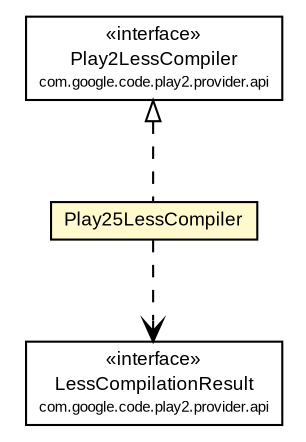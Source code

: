 #!/usr/local/bin/dot
#
# Class diagram 
# Generated by UMLGraph version R5_6-24-gf6e263 (http://www.umlgraph.org/)
#

digraph G {
	edge [fontname="arial",fontsize=10,labelfontname="arial",labelfontsize=10];
	node [fontname="arial",fontsize=10,shape=plaintext];
	nodesep=0.25;
	ranksep=0.5;
	// com.google.code.play2.provider.play25.Play25LessCompiler
	c356 [label=<<table title="com.google.code.play2.provider.play25.Play25LessCompiler" border="0" cellborder="1" cellspacing="0" cellpadding="2" port="p" bgcolor="lemonChiffon" href="./Play25LessCompiler.html">
		<tr><td><table border="0" cellspacing="0" cellpadding="1">
<tr><td align="center" balign="center"> Play25LessCompiler </td></tr>
		</table></td></tr>
		</table>>, URL="./Play25LessCompiler.html", fontname="arial", fontcolor="black", fontsize=9.0];
	//com.google.code.play2.provider.play25.Play25LessCompiler implements com.google.code.play2.provider.api.Play2LessCompiler
	c373:p -> c356:p [dir=back,arrowtail=empty,style=dashed];
	// com.google.code.play2.provider.play25.Play25LessCompiler DEPEND com.google.code.play2.provider.api.LessCompilationResult
	c356:p -> c374:p [taillabel="", label="", headlabel="", fontname="arial", fontcolor="black", fontsize=10.0, color="black", arrowhead=open, style=dashed];
	// com.google.code.play2.provider.api.Play2LessCompiler
	c373 [label=<<table title="com.google.code.play2.provider.api.Play2LessCompiler" border="0" cellborder="1" cellspacing="0" cellpadding="2" port="p">
		<tr><td><table border="0" cellspacing="0" cellpadding="1">
<tr><td align="center" balign="center"> &#171;interface&#187; </td></tr>
<tr><td align="center" balign="center"> Play2LessCompiler </td></tr>
<tr><td align="center" balign="center"><font point-size="7.0"> com.google.code.play2.provider.api </font></td></tr>
		</table></td></tr>
		</table>>, URL="null", fontname="arial", fontcolor="black", fontsize=9.0];
	// com.google.code.play2.provider.api.LessCompilationResult
	c374 [label=<<table title="com.google.code.play2.provider.api.LessCompilationResult" border="0" cellborder="1" cellspacing="0" cellpadding="2" port="p">
		<tr><td><table border="0" cellspacing="0" cellpadding="1">
<tr><td align="center" balign="center"> &#171;interface&#187; </td></tr>
<tr><td align="center" balign="center"> LessCompilationResult </td></tr>
<tr><td align="center" balign="center"><font point-size="7.0"> com.google.code.play2.provider.api </font></td></tr>
		</table></td></tr>
		</table>>, URL="null", fontname="arial", fontcolor="black", fontsize=9.0];
}

